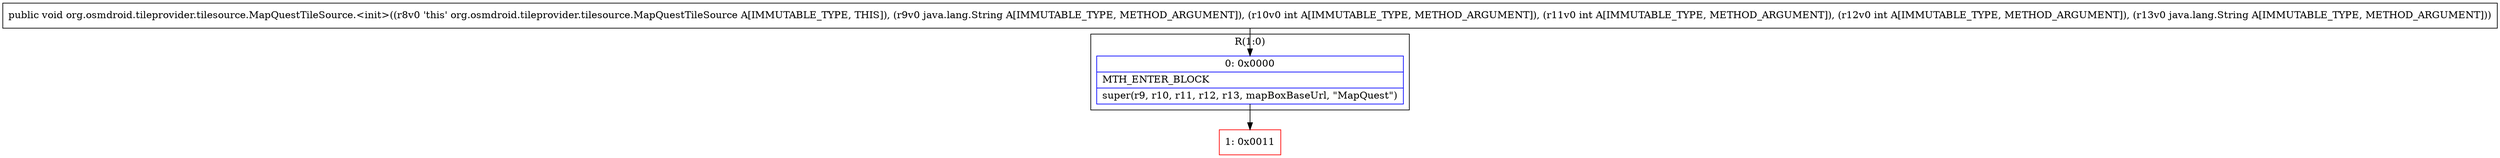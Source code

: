 digraph "CFG fororg.osmdroid.tileprovider.tilesource.MapQuestTileSource.\<init\>(Ljava\/lang\/String;IIILjava\/lang\/String;)V" {
subgraph cluster_Region_1166129856 {
label = "R(1:0)";
node [shape=record,color=blue];
Node_0 [shape=record,label="{0\:\ 0x0000|MTH_ENTER_BLOCK\l|super(r9, r10, r11, r12, r13, mapBoxBaseUrl, \"MapQuest\")\l}"];
}
Node_1 [shape=record,color=red,label="{1\:\ 0x0011}"];
MethodNode[shape=record,label="{public void org.osmdroid.tileprovider.tilesource.MapQuestTileSource.\<init\>((r8v0 'this' org.osmdroid.tileprovider.tilesource.MapQuestTileSource A[IMMUTABLE_TYPE, THIS]), (r9v0 java.lang.String A[IMMUTABLE_TYPE, METHOD_ARGUMENT]), (r10v0 int A[IMMUTABLE_TYPE, METHOD_ARGUMENT]), (r11v0 int A[IMMUTABLE_TYPE, METHOD_ARGUMENT]), (r12v0 int A[IMMUTABLE_TYPE, METHOD_ARGUMENT]), (r13v0 java.lang.String A[IMMUTABLE_TYPE, METHOD_ARGUMENT])) }"];
MethodNode -> Node_0;
Node_0 -> Node_1;
}


